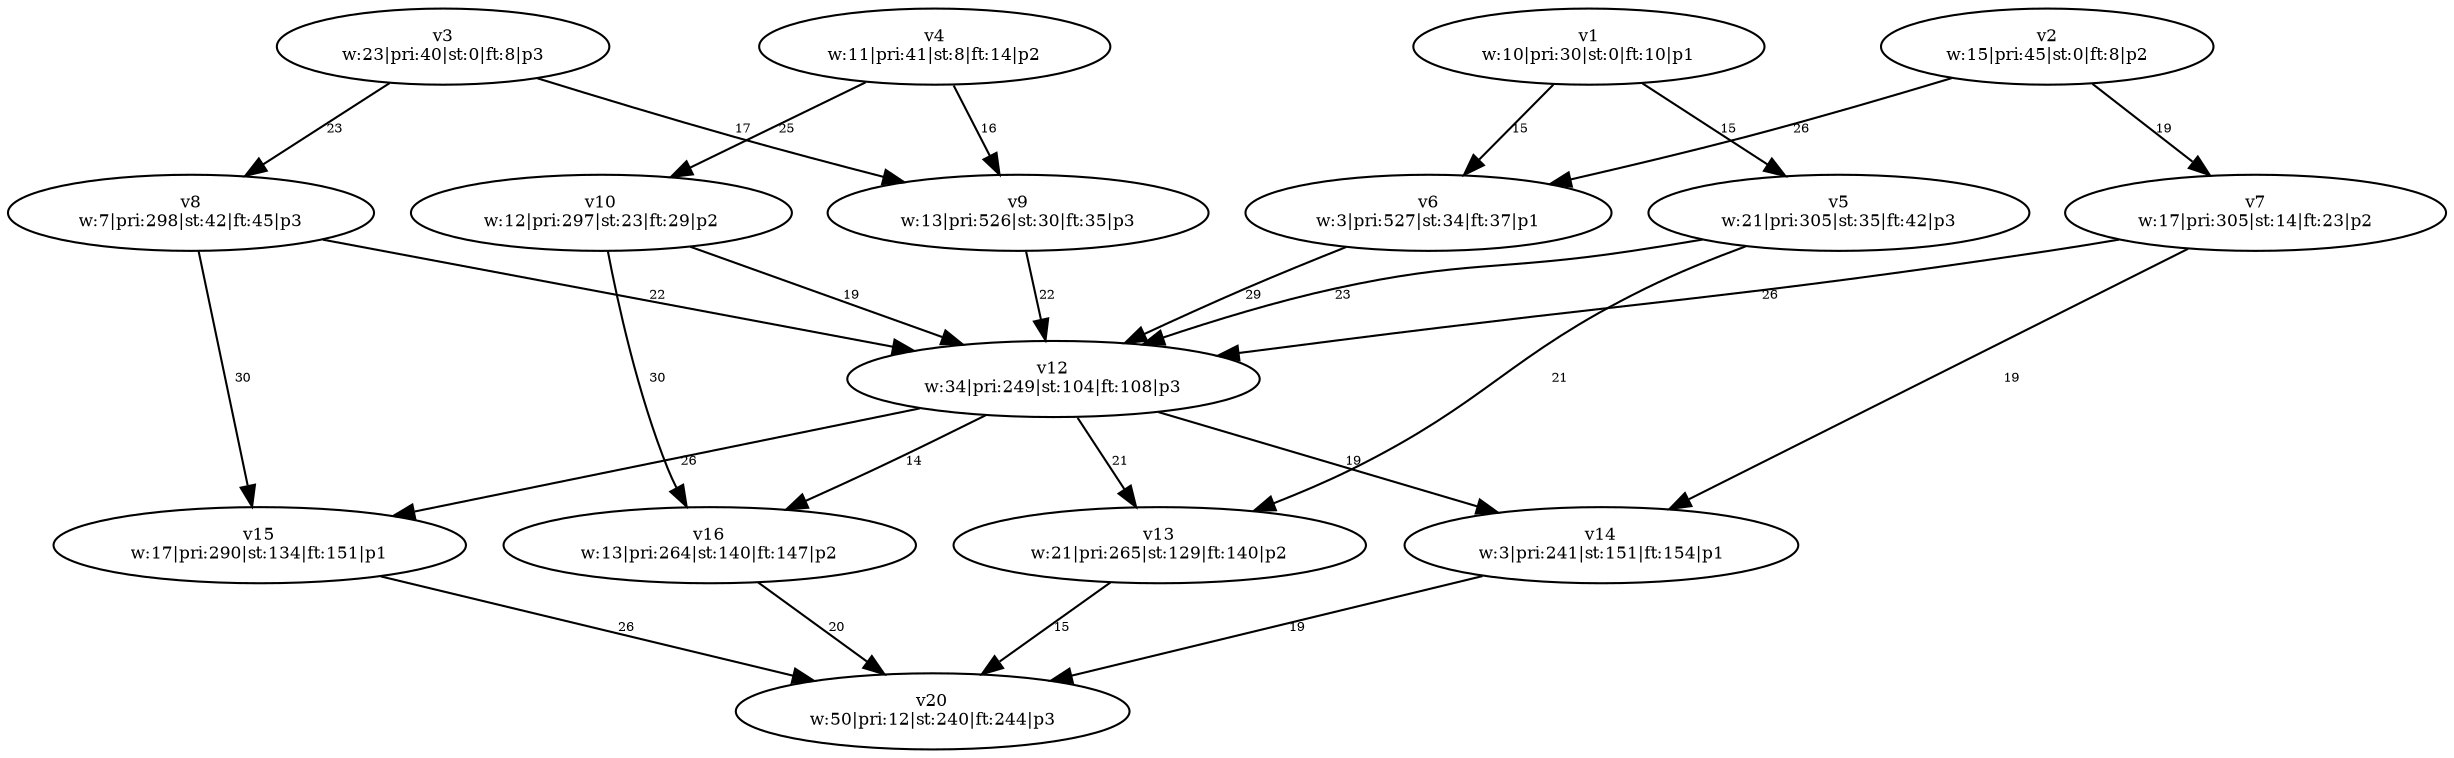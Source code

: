 digraph {
	v2 [label="v2
w:15|pri:45|st:0|ft:8|p2" fontsize=8.0]
	v4 [label="v4
w:11|pri:41|st:8|ft:14|p2" fontsize=8.0]
	v3 [label="v3
w:23|pri:40|st:0|ft:8|p3" fontsize=8.0]
	v1 [label="v1
w:10|pri:30|st:0|ft:10|p1" fontsize=8.0]
	v6 [label="v6
w:3|pri:527|st:34|ft:37|p1" fontsize=8.0]
	v9 [label="v9
w:13|pri:526|st:30|ft:35|p3" fontsize=8.0]
	v5 [label="v5
w:21|pri:305|st:35|ft:42|p3" fontsize=8.0]
	v7 [label="v7
w:17|pri:305|st:14|ft:23|p2" fontsize=8.0]
	v8 [label="v8
w:7|pri:298|st:42|ft:45|p3" fontsize=8.0]
	v10 [label="v10
w:12|pri:297|st:23|ft:29|p2" fontsize=8.0]
	v12 [label="v12
w:34|pri:249|st:104|ft:108|p3" fontsize=8.0]
	v15 [label="v15
w:17|pri:290|st:134|ft:151|p1" fontsize=8.0]
	v13 [label="v13
w:21|pri:265|st:129|ft:140|p2" fontsize=8.0]
	v16 [label="v16
w:13|pri:264|st:140|ft:147|p2" fontsize=8.0]
	v14 [label="v14
w:3|pri:241|st:151|ft:154|p1" fontsize=8.0]
	v20 [label="v20
w:50|pri:12|st:240|ft:244|p3" fontsize=8.0]
	v1 -> v5 [label=15 constraint=true fontsize=6.0]
	v1 -> v6 [label=15 constraint=true fontsize=6.0]
	v2 -> v6 [label=26 constraint=true fontsize=6.0]
	v2 -> v7 [label=19 constraint=true fontsize=6.0]
	v3 -> v8 [label=23 constraint=true fontsize=6.0]
	v3 -> v9 [label=17 constraint=true fontsize=6.0]
	v4 -> v9 [label=16 constraint=true fontsize=6.0]
	v4 -> v10 [label=25 constraint=true fontsize=6.0]
	v5 -> v13 [label=21 constraint=true fontsize=6.0]
	v7 -> v14 [label=19 constraint=true fontsize=6.0]
	v8 -> v15 [label=30 constraint=true fontsize=6.0]
	v10 -> v16 [label=30 constraint=true fontsize=6.0]
	v12 -> v13 [label=21 constraint=true fontsize=6.0]
	v12 -> v14 [label=19 constraint=true fontsize=6.0]
	v12 -> v15 [label=26 constraint=true fontsize=6.0]
	v12 -> v16 [label=14 constraint=true fontsize=6.0]
	v5 -> v12 [label=23 constraint=true fontsize=6.0]
	v6 -> v12 [label=29 constraint=true fontsize=6.0]
	v7 -> v12 [label=26 constraint=true fontsize=6.0]
	v8 -> v12 [label=22 constraint=true fontsize=6.0]
	v9 -> v12 [label=22 constraint=true fontsize=6.0]
	v10 -> v12 [label=19 constraint=true fontsize=6.0]
	v13 -> v20 [label=15 constraint=true fontsize=6.0]
	v14 -> v20 [label=19 constraint=true fontsize=6.0]
	v15 -> v20 [label=26 constraint=true fontsize=6.0]
	v16 -> v20 [label=20 constraint=true fontsize=6.0]
}
